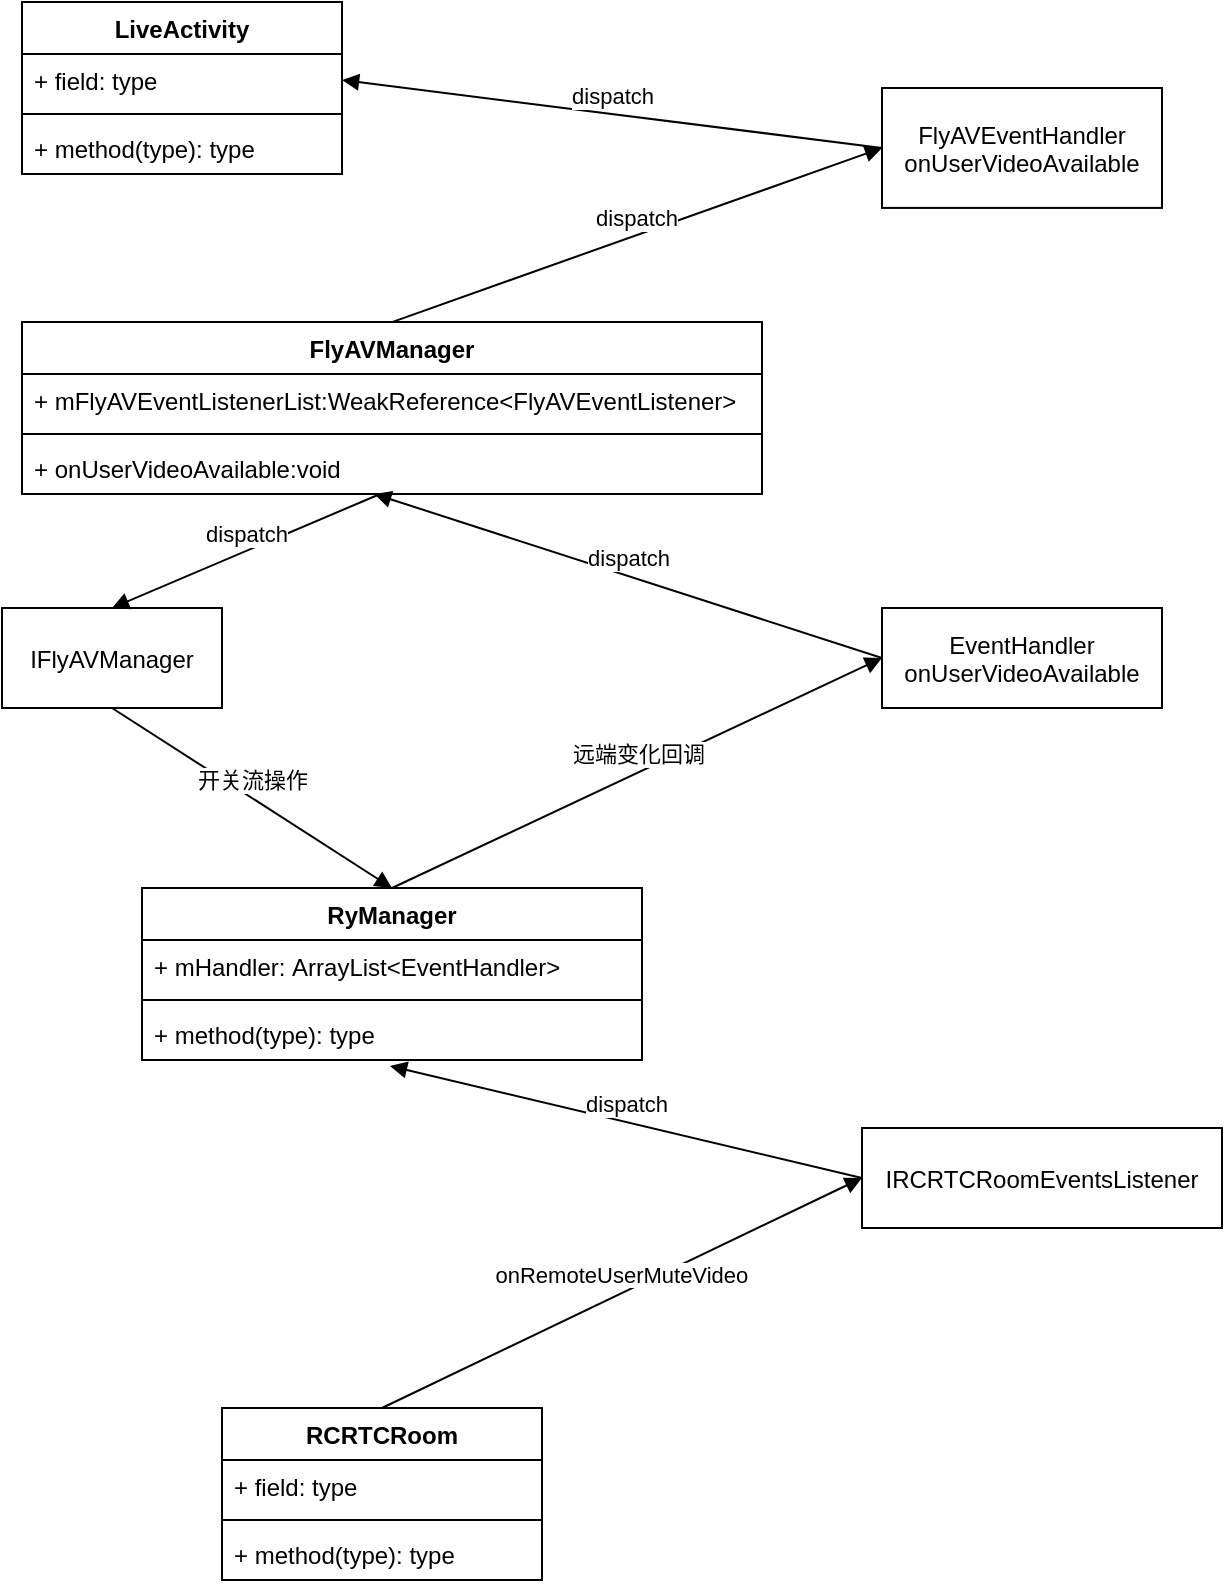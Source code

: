 <mxfile version="14.4.3" type="github" pages="2"><diagram id="S-uLeeeBmuKsqyW_BL37" name="Page-1"><mxGraphModel dx="946" dy="515" grid="1" gridSize="10" guides="1" tooltips="1" connect="1" arrows="1" fold="1" page="1" pageScale="1" pageWidth="827" pageHeight="1169" math="0" shadow="0"><root><mxCell id="0"/><mxCell id="1" parent="0"/><mxCell id="XlJ9BNAJ4NX6f_aekt81-1" value="LiveActivity" style="swimlane;fontStyle=1;align=center;verticalAlign=top;childLayout=stackLayout;horizontal=1;startSize=26;horizontalStack=0;resizeParent=1;resizeParentMax=0;resizeLast=0;collapsible=1;marginBottom=0;" vertex="1" parent="1"><mxGeometry x="30" y="117.02" width="160" height="86" as="geometry"/></mxCell><mxCell id="XlJ9BNAJ4NX6f_aekt81-2" value="+ field: type" style="text;strokeColor=none;fillColor=none;align=left;verticalAlign=top;spacingLeft=4;spacingRight=4;overflow=hidden;rotatable=0;points=[[0,0.5],[1,0.5]];portConstraint=eastwest;" vertex="1" parent="XlJ9BNAJ4NX6f_aekt81-1"><mxGeometry y="26" width="160" height="26" as="geometry"/></mxCell><mxCell id="XlJ9BNAJ4NX6f_aekt81-3" value="" style="line;strokeWidth=1;fillColor=none;align=left;verticalAlign=middle;spacingTop=-1;spacingLeft=3;spacingRight=3;rotatable=0;labelPosition=right;points=[];portConstraint=eastwest;" vertex="1" parent="XlJ9BNAJ4NX6f_aekt81-1"><mxGeometry y="52" width="160" height="8" as="geometry"/></mxCell><mxCell id="XlJ9BNAJ4NX6f_aekt81-4" value="+ method(type): type" style="text;strokeColor=none;fillColor=none;align=left;verticalAlign=top;spacingLeft=4;spacingRight=4;overflow=hidden;rotatable=0;points=[[0,0.5],[1,0.5]];portConstraint=eastwest;" vertex="1" parent="XlJ9BNAJ4NX6f_aekt81-1"><mxGeometry y="60" width="160" height="26" as="geometry"/></mxCell><mxCell id="XlJ9BNAJ4NX6f_aekt81-6" value="FlyAVEventHandler&#10;onUserVideoAvailable" style="" vertex="1" parent="1"><mxGeometry x="460" y="160" width="140" height="59.96" as="geometry"/></mxCell><mxCell id="XlJ9BNAJ4NX6f_aekt81-7" value="FlyAVManager" style="swimlane;fontStyle=1;align=center;verticalAlign=top;childLayout=stackLayout;horizontal=1;startSize=26;horizontalStack=0;resizeParent=1;resizeParentMax=0;resizeLast=0;collapsible=1;marginBottom=0;" vertex="1" parent="1"><mxGeometry x="30" y="277.04" width="370" height="86" as="geometry"/></mxCell><mxCell id="XlJ9BNAJ4NX6f_aekt81-8" value="+ mFlyAVEventListenerList:WeakReference&lt;FlyAVEventListener&gt;" style="text;strokeColor=none;fillColor=none;align=left;verticalAlign=top;spacingLeft=4;spacingRight=4;overflow=hidden;rotatable=0;points=[[0,0.5],[1,0.5]];portConstraint=eastwest;" vertex="1" parent="XlJ9BNAJ4NX6f_aekt81-7"><mxGeometry y="26" width="370" height="26" as="geometry"/></mxCell><mxCell id="XlJ9BNAJ4NX6f_aekt81-9" value="" style="line;strokeWidth=1;fillColor=none;align=left;verticalAlign=middle;spacingTop=-1;spacingLeft=3;spacingRight=3;rotatable=0;labelPosition=right;points=[];portConstraint=eastwest;" vertex="1" parent="XlJ9BNAJ4NX6f_aekt81-7"><mxGeometry y="52" width="370" height="8" as="geometry"/></mxCell><mxCell id="XlJ9BNAJ4NX6f_aekt81-10" value="+ onUserVideoAvailable:void" style="text;strokeColor=none;fillColor=none;align=left;verticalAlign=top;spacingLeft=4;spacingRight=4;overflow=hidden;rotatable=0;points=[[0,0.5],[1,0.5]];portConstraint=eastwest;" vertex="1" parent="XlJ9BNAJ4NX6f_aekt81-7"><mxGeometry y="60" width="370" height="26" as="geometry"/></mxCell><mxCell id="XlJ9BNAJ4NX6f_aekt81-11" value="EventHandler&#10;onUserVideoAvailable" style="" vertex="1" parent="1"><mxGeometry x="460" y="420.0" width="140" height="50" as="geometry"/></mxCell><mxCell id="XlJ9BNAJ4NX6f_aekt81-12" value="dispatch" style="html=1;verticalAlign=bottom;endArrow=block;entryX=0;entryY=0.5;entryDx=0;entryDy=0;exitX=0.5;exitY=0;exitDx=0;exitDy=0;" edge="1" parent="1" source="XlJ9BNAJ4NX6f_aekt81-7" target="XlJ9BNAJ4NX6f_aekt81-6"><mxGeometry width="80" relative="1" as="geometry"><mxPoint x="200" y="273" as="sourcePoint"/><mxPoint x="320" y="170" as="targetPoint"/></mxGeometry></mxCell><mxCell id="XlJ9BNAJ4NX6f_aekt81-13" value="dispatch" style="html=1;verticalAlign=bottom;endArrow=block;entryX=1;entryY=0.5;entryDx=0;entryDy=0;exitX=0;exitY=0.5;exitDx=0;exitDy=0;" edge="1" parent="1" source="XlJ9BNAJ4NX6f_aekt81-6" target="XlJ9BNAJ4NX6f_aekt81-2"><mxGeometry width="80" relative="1" as="geometry"><mxPoint x="310" y="170" as="sourcePoint"/><mxPoint x="450" y="14.04" as="targetPoint"/></mxGeometry></mxCell><mxCell id="XlJ9BNAJ4NX6f_aekt81-18" value="dispatch" style="html=1;verticalAlign=bottom;endArrow=block;fontColor=#000000;exitX=0;exitY=0.5;exitDx=0;exitDy=0;entryX=0.476;entryY=0.998;entryDx=0;entryDy=0;entryPerimeter=0;" edge="1" parent="1" source="XlJ9BNAJ4NX6f_aekt81-11" target="XlJ9BNAJ4NX6f_aekt81-10"><mxGeometry width="80" relative="1" as="geometry"><mxPoint x="550" y="7.04" as="sourcePoint"/><mxPoint x="460" y="117.04" as="targetPoint"/></mxGeometry></mxCell><mxCell id="XlJ9BNAJ4NX6f_aekt81-19" value="RyManager" style="swimlane;fontStyle=1;align=center;verticalAlign=top;childLayout=stackLayout;horizontal=1;startSize=26;horizontalStack=0;resizeParent=1;resizeParentMax=0;resizeLast=0;collapsible=1;marginBottom=0;strokeColor=#000000;fillColor=#ffffff;fontColor=#000000;" vertex="1" parent="1"><mxGeometry x="90" y="560" width="250" height="86" as="geometry"/></mxCell><mxCell id="XlJ9BNAJ4NX6f_aekt81-20" value="+ mHandler: ArrayList&amp;lt;EventHandler&amp;gt;" style="text;strokeColor=none;fillColor=none;align=left;verticalAlign=top;spacingLeft=4;spacingRight=4;overflow=hidden;rotatable=0;points=[[0,0.5],[1,0.5]];portConstraint=eastwest;html=1;" vertex="1" parent="XlJ9BNAJ4NX6f_aekt81-19"><mxGeometry y="26" width="250" height="26" as="geometry"/></mxCell><mxCell id="XlJ9BNAJ4NX6f_aekt81-21" value="" style="line;strokeWidth=1;fillColor=none;align=left;verticalAlign=middle;spacingTop=-1;spacingLeft=3;spacingRight=3;rotatable=0;labelPosition=right;points=[];portConstraint=eastwest;" vertex="1" parent="XlJ9BNAJ4NX6f_aekt81-19"><mxGeometry y="52" width="250" height="8" as="geometry"/></mxCell><mxCell id="XlJ9BNAJ4NX6f_aekt81-22" value="+ method(type): type" style="text;strokeColor=none;fillColor=none;align=left;verticalAlign=top;spacingLeft=4;spacingRight=4;overflow=hidden;rotatable=0;points=[[0,0.5],[1,0.5]];portConstraint=eastwest;" vertex="1" parent="XlJ9BNAJ4NX6f_aekt81-19"><mxGeometry y="60" width="250" height="26" as="geometry"/></mxCell><mxCell id="XlJ9BNAJ4NX6f_aekt81-25" value="远端变化回调" style="html=1;verticalAlign=bottom;endArrow=block;fontColor=#000000;entryX=0;entryY=0.5;entryDx=0;entryDy=0;" edge="1" parent="1" target="XlJ9BNAJ4NX6f_aekt81-11"><mxGeometry width="80" relative="1" as="geometry"><mxPoint x="215" y="560" as="sourcePoint"/><mxPoint x="460" y="400" as="targetPoint"/></mxGeometry></mxCell><mxCell id="XlJ9BNAJ4NX6f_aekt81-27" value="IFlyAVManager" style="strokeColor=#000000;fillColor=#ffffff;fontColor=#000000;" vertex="1" parent="1"><mxGeometry x="20" y="420" width="110" height="50" as="geometry"/></mxCell><mxCell id="XlJ9BNAJ4NX6f_aekt81-28" value="dispatch" style="html=1;verticalAlign=bottom;endArrow=block;fontColor=#000000;exitX=0.484;exitY=0.998;exitDx=0;exitDy=0;exitPerimeter=0;entryX=0.5;entryY=0;entryDx=0;entryDy=0;" edge="1" parent="1" source="XlJ9BNAJ4NX6f_aekt81-10" target="XlJ9BNAJ4NX6f_aekt81-27"><mxGeometry width="80" relative="1" as="geometry"><mxPoint x="210" y="430" as="sourcePoint"/><mxPoint x="290" y="430" as="targetPoint"/></mxGeometry></mxCell><mxCell id="XlJ9BNAJ4NX6f_aekt81-29" value="开关流操作" style="html=1;verticalAlign=bottom;endArrow=block;fontColor=#000000;exitX=0.5;exitY=1;exitDx=0;exitDy=0;entryX=0.5;entryY=0;entryDx=0;entryDy=0;" edge="1" parent="1" source="XlJ9BNAJ4NX6f_aekt81-27" target="XlJ9BNAJ4NX6f_aekt81-19"><mxGeometry width="80" relative="1" as="geometry"><mxPoint x="210" y="430" as="sourcePoint"/><mxPoint x="290" y="430" as="targetPoint"/></mxGeometry></mxCell><mxCell id="XlJ9BNAJ4NX6f_aekt81-30" value="IRCRTCRoomEventsListener" style="strokeColor=#000000;fillColor=#ffffff;fontColor=#000000;" vertex="1" parent="1"><mxGeometry x="450" y="680" width="180" height="50" as="geometry"/></mxCell><mxCell id="XlJ9BNAJ4NX6f_aekt81-31" value="RCRTCRoom" style="swimlane;fontStyle=1;align=center;verticalAlign=top;childLayout=stackLayout;horizontal=1;startSize=26;horizontalStack=0;resizeParent=1;resizeParentMax=0;resizeLast=0;collapsible=1;marginBottom=0;strokeColor=#000000;fillColor=#ffffff;fontColor=#000000;" vertex="1" parent="1"><mxGeometry x="130" y="820" width="160" height="86" as="geometry"/></mxCell><mxCell id="XlJ9BNAJ4NX6f_aekt81-32" value="+ field: type" style="text;strokeColor=none;fillColor=none;align=left;verticalAlign=top;spacingLeft=4;spacingRight=4;overflow=hidden;rotatable=0;points=[[0,0.5],[1,0.5]];portConstraint=eastwest;" vertex="1" parent="XlJ9BNAJ4NX6f_aekt81-31"><mxGeometry y="26" width="160" height="26" as="geometry"/></mxCell><mxCell id="XlJ9BNAJ4NX6f_aekt81-33" value="" style="line;strokeWidth=1;fillColor=none;align=left;verticalAlign=middle;spacingTop=-1;spacingLeft=3;spacingRight=3;rotatable=0;labelPosition=right;points=[];portConstraint=eastwest;" vertex="1" parent="XlJ9BNAJ4NX6f_aekt81-31"><mxGeometry y="52" width="160" height="8" as="geometry"/></mxCell><mxCell id="XlJ9BNAJ4NX6f_aekt81-34" value="+ method(type): type" style="text;strokeColor=none;fillColor=none;align=left;verticalAlign=top;spacingLeft=4;spacingRight=4;overflow=hidden;rotatable=0;points=[[0,0.5],[1,0.5]];portConstraint=eastwest;" vertex="1" parent="XlJ9BNAJ4NX6f_aekt81-31"><mxGeometry y="60" width="160" height="26" as="geometry"/></mxCell><mxCell id="XlJ9BNAJ4NX6f_aekt81-35" value="dispatch" style="html=1;verticalAlign=bottom;endArrow=block;fontColor=#000000;exitX=0;exitY=0.5;exitDx=0;exitDy=0;entryX=0.496;entryY=1.115;entryDx=0;entryDy=0;entryPerimeter=0;" edge="1" parent="1" source="XlJ9BNAJ4NX6f_aekt81-30" target="XlJ9BNAJ4NX6f_aekt81-22"><mxGeometry width="80" relative="1" as="geometry"><mxPoint x="210" y="670" as="sourcePoint"/><mxPoint x="290" y="670" as="targetPoint"/></mxGeometry></mxCell><mxCell id="XlJ9BNAJ4NX6f_aekt81-36" value="onRemoteUserMuteVideo" style="verticalAlign=bottom;endArrow=block;fontColor=#000000;exitX=0.5;exitY=0;exitDx=0;exitDy=0;entryX=0;entryY=0.5;entryDx=0;entryDy=0;" edge="1" parent="1" source="XlJ9BNAJ4NX6f_aekt81-31" target="XlJ9BNAJ4NX6f_aekt81-30"><mxGeometry width="80" relative="1" as="geometry"><mxPoint x="210" y="670" as="sourcePoint"/><mxPoint x="290" y="670" as="targetPoint"/></mxGeometry></mxCell></root></mxGraphModel></diagram><diagram id="vSi1Y0w-gB5ANjmPjmJa" name="Page-2"><mxGraphModel dx="946" dy="515" grid="1" gridSize="10" guides="1" tooltips="1" connect="1" arrows="1" fold="1" page="1" pageScale="1" pageWidth="827" pageHeight="1169" math="0" shadow="0"><root><mxCell id="D6UMihqdoie_Jcyoz0m2-0"/><mxCell id="D6UMihqdoie_Jcyoz0m2-1" parent="D6UMihqdoie_Jcyoz0m2-0"/><mxCell id="v4pxpd-itRiheF8WfOPi-0" value="&lt;p style=&quot;margin: 0px ; margin-top: 4px ; text-align: center&quot;&gt;&lt;i&gt;&amp;lt;&amp;lt;Interface&amp;gt;&amp;gt;&lt;/i&gt;&lt;br&gt;&lt;b&gt;IFlyAVManager&lt;/b&gt;&lt;/p&gt;&lt;hr size=&quot;1&quot;&gt;&lt;p style=&quot;margin: 0px ; margin-left: 4px&quot;&gt;+&amp;nbsp;muteRemoteVideoStream(String userId, boolean isOpen)&lt;br&gt;&lt;/p&gt;" style="verticalAlign=top;align=left;overflow=fill;fontSize=12;fontFamily=Helvetica;html=1;strokeColor=#000000;fillColor=#ffffff;" vertex="1" parent="D6UMihqdoie_Jcyoz0m2-1"><mxGeometry x="155" y="200" width="170" height="80" as="geometry"/></mxCell><mxCell id="MQ84ozhcVUn0S6u-x9Cr-0" value="&lt;p style=&quot;margin: 0px ; margin-top: 4px ; text-align: center&quot;&gt;&lt;b&gt;FlyAVManager&lt;/b&gt;&lt;br&gt;&lt;/p&gt;&lt;hr size=&quot;1&quot;&gt;&lt;p style=&quot;margin: 0px ; margin-left: 4px&quot;&gt;+&amp;nbsp;mFlyAVEventListenerList:WeakReference&amp;lt;FlyAVEventListener&amp;gt;&lt;br&gt;&lt;/p&gt;&lt;hr size=&quot;1&quot;&gt;&lt;p style=&quot;margin: 0px ; margin-left: 4px&quot;&gt;+&amp;nbsp;onUserVideoAvailable:void&lt;br&gt;&lt;/p&gt;" style="verticalAlign=top;align=left;overflow=fill;fontSize=12;fontFamily=Helvetica;html=1;strokeColor=#000000;fillColor=#ffffff;" vertex="1" parent="D6UMihqdoie_Jcyoz0m2-1"><mxGeometry x="390" y="370" width="360" height="90" as="geometry"/></mxCell><mxCell id="9fv4Vfg4NXShphWSONFX-1" value="" style="endArrow=open;endFill=1;endSize=12;html=1;fontColor=#000000;exitX=0.5;exitY=0;exitDx=0;exitDy=0;entryX=1;entryY=0.5;entryDx=0;entryDy=0;" edge="1" parent="D6UMihqdoie_Jcyoz0m2-1" source="MQ84ozhcVUn0S6u-x9Cr-0" target="v4pxpd-itRiheF8WfOPi-0"><mxGeometry width="160" relative="1" as="geometry"><mxPoint x="-40" y="380" as="sourcePoint"/><mxPoint x="120" y="380" as="targetPoint"/></mxGeometry></mxCell><mxCell id="7iceyElmZ4vkY1oNP4Qo-0" value="&lt;p style=&quot;margin: 0px ; margin-top: 4px ; text-align: center&quot;&gt;&lt;b&gt;RyManager&lt;/b&gt;&lt;/p&gt;&lt;hr size=&quot;1&quot;&gt;&lt;p style=&quot;margin: 0px ; margin-left: 4px&quot;&gt;+ field: Type&lt;/p&gt;&lt;hr size=&quot;1&quot;&gt;&lt;p style=&quot;margin: 0px ; margin-left: 4px&quot;&gt;+ method(): Type&lt;/p&gt;" style="verticalAlign=top;align=left;overflow=fill;fontSize=12;fontFamily=Helvetica;html=1;strokeColor=#000000;fillColor=#ffffff;" vertex="1" parent="D6UMihqdoie_Jcyoz0m2-1"><mxGeometry x="160" y="370" width="160" height="90" as="geometry"/></mxCell><mxCell id="7iceyElmZ4vkY1oNP4Qo-1" value="" style="endArrow=block;dashed=1;endFill=0;endSize=12;html=1;fontColor=#000000;exitX=0.5;exitY=0;exitDx=0;exitDy=0;entryX=0.5;entryY=1;entryDx=0;entryDy=0;" edge="1" parent="D6UMihqdoie_Jcyoz0m2-1" source="7iceyElmZ4vkY1oNP4Qo-0" target="v4pxpd-itRiheF8WfOPi-0"><mxGeometry width="160" relative="1" as="geometry"><mxPoint x="50" y="110" as="sourcePoint"/><mxPoint x="210" y="110" as="targetPoint"/></mxGeometry></mxCell></root></mxGraphModel></diagram></mxfile>